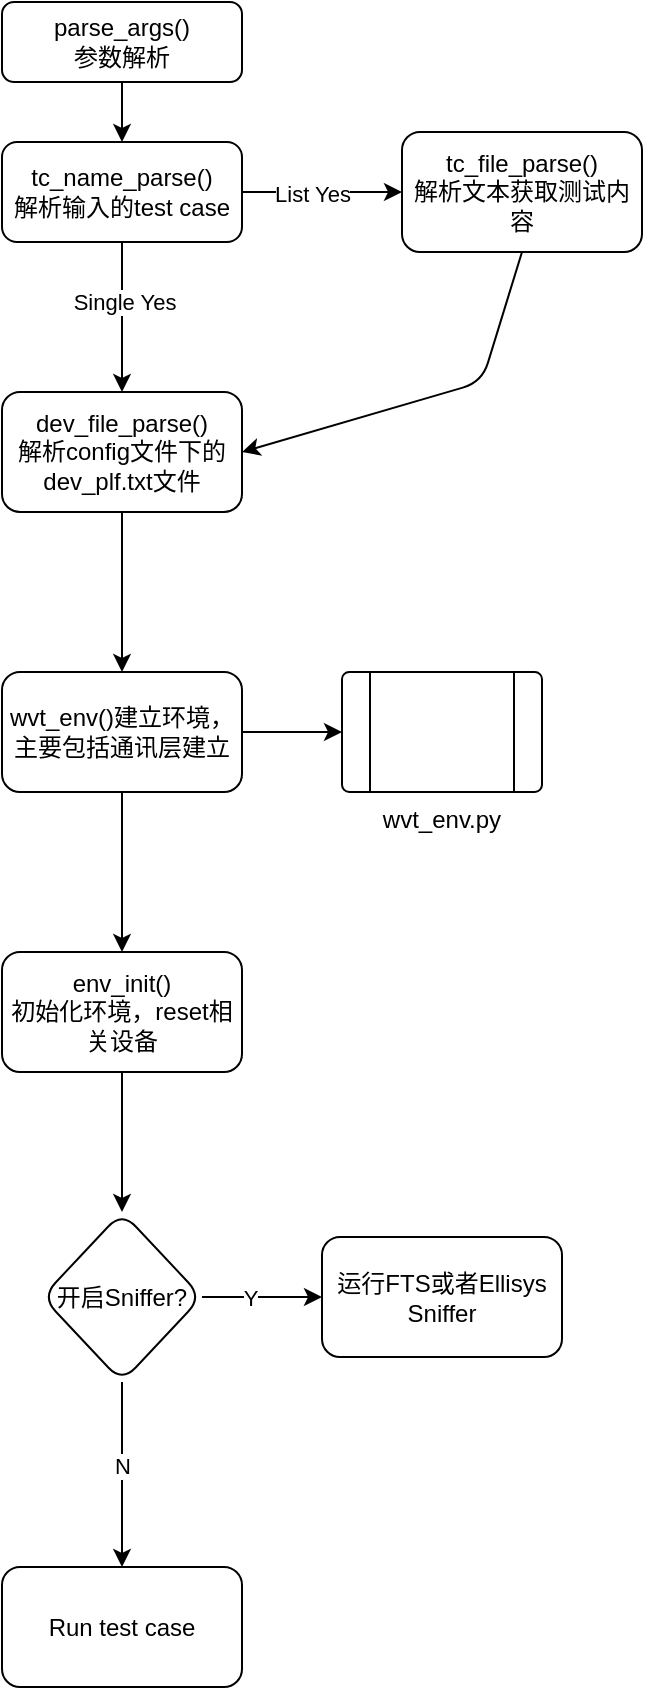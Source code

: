 <mxfile version="14.9.0" type="github">
  <diagram id="C5RBs43oDa-KdzZeNtuy" name="Page-1">
    <mxGraphModel dx="825" dy="449" grid="1" gridSize="10" guides="1" tooltips="1" connect="1" arrows="1" fold="1" page="1" pageScale="1" pageWidth="827" pageHeight="1169" math="0" shadow="0">
      <root>
        <mxCell id="WIyWlLk6GJQsqaUBKTNV-0" />
        <mxCell id="WIyWlLk6GJQsqaUBKTNV-1" parent="WIyWlLk6GJQsqaUBKTNV-0" />
        <mxCell id="iy4I2APVL6kOR7OKOTB_-1" value="" style="edgeStyle=orthogonalEdgeStyle;rounded=0;orthogonalLoop=1;jettySize=auto;html=1;" edge="1" parent="WIyWlLk6GJQsqaUBKTNV-1" source="WIyWlLk6GJQsqaUBKTNV-3" target="iy4I2APVL6kOR7OKOTB_-0">
          <mxGeometry relative="1" as="geometry" />
        </mxCell>
        <mxCell id="WIyWlLk6GJQsqaUBKTNV-3" value="parse_args()&lt;br&gt;参数解析" style="rounded=1;whiteSpace=wrap;html=1;fontSize=12;glass=0;strokeWidth=1;shadow=0;" parent="WIyWlLk6GJQsqaUBKTNV-1" vertex="1">
          <mxGeometry x="50" y="30" width="120" height="40" as="geometry" />
        </mxCell>
        <mxCell id="iy4I2APVL6kOR7OKOTB_-3" value="" style="edgeStyle=orthogonalEdgeStyle;rounded=0;orthogonalLoop=1;jettySize=auto;html=1;" edge="1" parent="WIyWlLk6GJQsqaUBKTNV-1" source="iy4I2APVL6kOR7OKOTB_-0" target="iy4I2APVL6kOR7OKOTB_-2">
          <mxGeometry relative="1" as="geometry" />
        </mxCell>
        <mxCell id="iy4I2APVL6kOR7OKOTB_-4" value="List Yes" style="edgeLabel;html=1;align=center;verticalAlign=middle;resizable=0;points=[];" vertex="1" connectable="0" parent="iy4I2APVL6kOR7OKOTB_-3">
          <mxGeometry x="-0.128" y="-1" relative="1" as="geometry">
            <mxPoint as="offset" />
          </mxGeometry>
        </mxCell>
        <mxCell id="iy4I2APVL6kOR7OKOTB_-6" value="" style="edgeStyle=orthogonalEdgeStyle;rounded=0;orthogonalLoop=1;jettySize=auto;html=1;" edge="1" parent="WIyWlLk6GJQsqaUBKTNV-1" source="iy4I2APVL6kOR7OKOTB_-0" target="iy4I2APVL6kOR7OKOTB_-5">
          <mxGeometry relative="1" as="geometry" />
        </mxCell>
        <mxCell id="iy4I2APVL6kOR7OKOTB_-7" value="Single Yes" style="edgeLabel;html=1;align=center;verticalAlign=middle;resizable=0;points=[];" vertex="1" connectable="0" parent="iy4I2APVL6kOR7OKOTB_-6">
          <mxGeometry x="-0.198" y="1" relative="1" as="geometry">
            <mxPoint as="offset" />
          </mxGeometry>
        </mxCell>
        <mxCell id="iy4I2APVL6kOR7OKOTB_-0" value="tc_name_parse()&lt;br&gt;解析输入的test case" style="whiteSpace=wrap;html=1;rounded=1;shadow=0;strokeWidth=1;glass=0;" vertex="1" parent="WIyWlLk6GJQsqaUBKTNV-1">
          <mxGeometry x="50" y="100" width="120" height="50" as="geometry" />
        </mxCell>
        <mxCell id="iy4I2APVL6kOR7OKOTB_-2" value="tc_file_parse()&lt;br&gt;解析文本获取测试内容" style="whiteSpace=wrap;html=1;rounded=1;shadow=0;strokeWidth=1;glass=0;" vertex="1" parent="WIyWlLk6GJQsqaUBKTNV-1">
          <mxGeometry x="250" y="95" width="120" height="60" as="geometry" />
        </mxCell>
        <mxCell id="iy4I2APVL6kOR7OKOTB_-13" value="" style="edgeStyle=orthogonalEdgeStyle;rounded=0;orthogonalLoop=1;jettySize=auto;html=1;" edge="1" parent="WIyWlLk6GJQsqaUBKTNV-1" source="iy4I2APVL6kOR7OKOTB_-5" target="iy4I2APVL6kOR7OKOTB_-12">
          <mxGeometry relative="1" as="geometry" />
        </mxCell>
        <mxCell id="iy4I2APVL6kOR7OKOTB_-5" value="dev_file_parse()&lt;br&gt;解析config文件下的dev_plf.txt文件" style="rounded=1;whiteSpace=wrap;html=1;shadow=0;strokeWidth=1;glass=0;" vertex="1" parent="WIyWlLk6GJQsqaUBKTNV-1">
          <mxGeometry x="50" y="225" width="120" height="60" as="geometry" />
        </mxCell>
        <mxCell id="iy4I2APVL6kOR7OKOTB_-11" value="" style="endArrow=classic;html=1;exitX=0.5;exitY=1;exitDx=0;exitDy=0;entryX=1;entryY=0.5;entryDx=0;entryDy=0;" edge="1" parent="WIyWlLk6GJQsqaUBKTNV-1" source="iy4I2APVL6kOR7OKOTB_-2" target="iy4I2APVL6kOR7OKOTB_-5">
          <mxGeometry width="50" height="50" relative="1" as="geometry">
            <mxPoint x="320" y="180" as="sourcePoint" />
            <mxPoint x="280" y="250" as="targetPoint" />
            <Array as="points">
              <mxPoint x="290" y="220" />
            </Array>
          </mxGeometry>
        </mxCell>
        <mxCell id="iy4I2APVL6kOR7OKOTB_-17" value="" style="edgeStyle=orthogonalEdgeStyle;rounded=0;orthogonalLoop=1;jettySize=auto;html=1;" edge="1" parent="WIyWlLk6GJQsqaUBKTNV-1" source="iy4I2APVL6kOR7OKOTB_-12" target="iy4I2APVL6kOR7OKOTB_-16">
          <mxGeometry relative="1" as="geometry" />
        </mxCell>
        <mxCell id="iy4I2APVL6kOR7OKOTB_-19" value="" style="edgeStyle=orthogonalEdgeStyle;rounded=0;orthogonalLoop=1;jettySize=auto;html=1;" edge="1" parent="WIyWlLk6GJQsqaUBKTNV-1" source="iy4I2APVL6kOR7OKOTB_-12" target="iy4I2APVL6kOR7OKOTB_-18">
          <mxGeometry relative="1" as="geometry" />
        </mxCell>
        <mxCell id="iy4I2APVL6kOR7OKOTB_-12" value="wvt_env()建立环境，主要包括通讯层建立" style="rounded=1;whiteSpace=wrap;html=1;shadow=0;strokeWidth=1;glass=0;" vertex="1" parent="WIyWlLk6GJQsqaUBKTNV-1">
          <mxGeometry x="50" y="365" width="120" height="60" as="geometry" />
        </mxCell>
        <mxCell id="iy4I2APVL6kOR7OKOTB_-16" value="wvt_env.py" style="verticalLabelPosition=bottom;verticalAlign=top;html=1;shape=process;whiteSpace=wrap;rounded=1;size=0.14;arcSize=6;" vertex="1" parent="WIyWlLk6GJQsqaUBKTNV-1">
          <mxGeometry x="220" y="365" width="100" height="60" as="geometry" />
        </mxCell>
        <mxCell id="iy4I2APVL6kOR7OKOTB_-21" value="" style="edgeStyle=orthogonalEdgeStyle;rounded=0;orthogonalLoop=1;jettySize=auto;html=1;" edge="1" parent="WIyWlLk6GJQsqaUBKTNV-1" source="iy4I2APVL6kOR7OKOTB_-18" target="iy4I2APVL6kOR7OKOTB_-20">
          <mxGeometry relative="1" as="geometry" />
        </mxCell>
        <mxCell id="iy4I2APVL6kOR7OKOTB_-18" value="env_init()&lt;br&gt;初始化环境，reset相关设备" style="whiteSpace=wrap;html=1;rounded=1;shadow=0;strokeWidth=1;glass=0;" vertex="1" parent="WIyWlLk6GJQsqaUBKTNV-1">
          <mxGeometry x="50" y="505" width="120" height="60" as="geometry" />
        </mxCell>
        <mxCell id="iy4I2APVL6kOR7OKOTB_-23" value="" style="edgeStyle=orthogonalEdgeStyle;rounded=0;orthogonalLoop=1;jettySize=auto;html=1;" edge="1" parent="WIyWlLk6GJQsqaUBKTNV-1" source="iy4I2APVL6kOR7OKOTB_-20" target="iy4I2APVL6kOR7OKOTB_-22">
          <mxGeometry relative="1" as="geometry" />
        </mxCell>
        <mxCell id="iy4I2APVL6kOR7OKOTB_-24" value="Y" style="edgeLabel;html=1;align=center;verticalAlign=middle;resizable=0;points=[];" vertex="1" connectable="0" parent="iy4I2APVL6kOR7OKOTB_-23">
          <mxGeometry x="-0.202" relative="1" as="geometry">
            <mxPoint as="offset" />
          </mxGeometry>
        </mxCell>
        <mxCell id="iy4I2APVL6kOR7OKOTB_-26" value="" style="edgeStyle=orthogonalEdgeStyle;rounded=0;orthogonalLoop=1;jettySize=auto;html=1;" edge="1" parent="WIyWlLk6GJQsqaUBKTNV-1" source="iy4I2APVL6kOR7OKOTB_-20" target="iy4I2APVL6kOR7OKOTB_-25">
          <mxGeometry relative="1" as="geometry" />
        </mxCell>
        <mxCell id="iy4I2APVL6kOR7OKOTB_-27" value="N" style="edgeLabel;html=1;align=center;verticalAlign=middle;resizable=0;points=[];" vertex="1" connectable="0" parent="iy4I2APVL6kOR7OKOTB_-26">
          <mxGeometry x="-0.096" relative="1" as="geometry">
            <mxPoint as="offset" />
          </mxGeometry>
        </mxCell>
        <mxCell id="iy4I2APVL6kOR7OKOTB_-20" value="开启Sniffer?" style="rhombus;whiteSpace=wrap;html=1;rounded=1;shadow=0;strokeWidth=1;glass=0;" vertex="1" parent="WIyWlLk6GJQsqaUBKTNV-1">
          <mxGeometry x="70" y="635" width="80" height="85" as="geometry" />
        </mxCell>
        <mxCell id="iy4I2APVL6kOR7OKOTB_-22" value="运行FTS或者Ellisys Sniffer" style="whiteSpace=wrap;html=1;rounded=1;shadow=0;strokeWidth=1;glass=0;" vertex="1" parent="WIyWlLk6GJQsqaUBKTNV-1">
          <mxGeometry x="210" y="647.5" width="120" height="60" as="geometry" />
        </mxCell>
        <mxCell id="iy4I2APVL6kOR7OKOTB_-25" value="Run test case" style="whiteSpace=wrap;html=1;rounded=1;shadow=0;strokeWidth=1;glass=0;" vertex="1" parent="WIyWlLk6GJQsqaUBKTNV-1">
          <mxGeometry x="50" y="812.5" width="120" height="60" as="geometry" />
        </mxCell>
      </root>
    </mxGraphModel>
  </diagram>
</mxfile>
